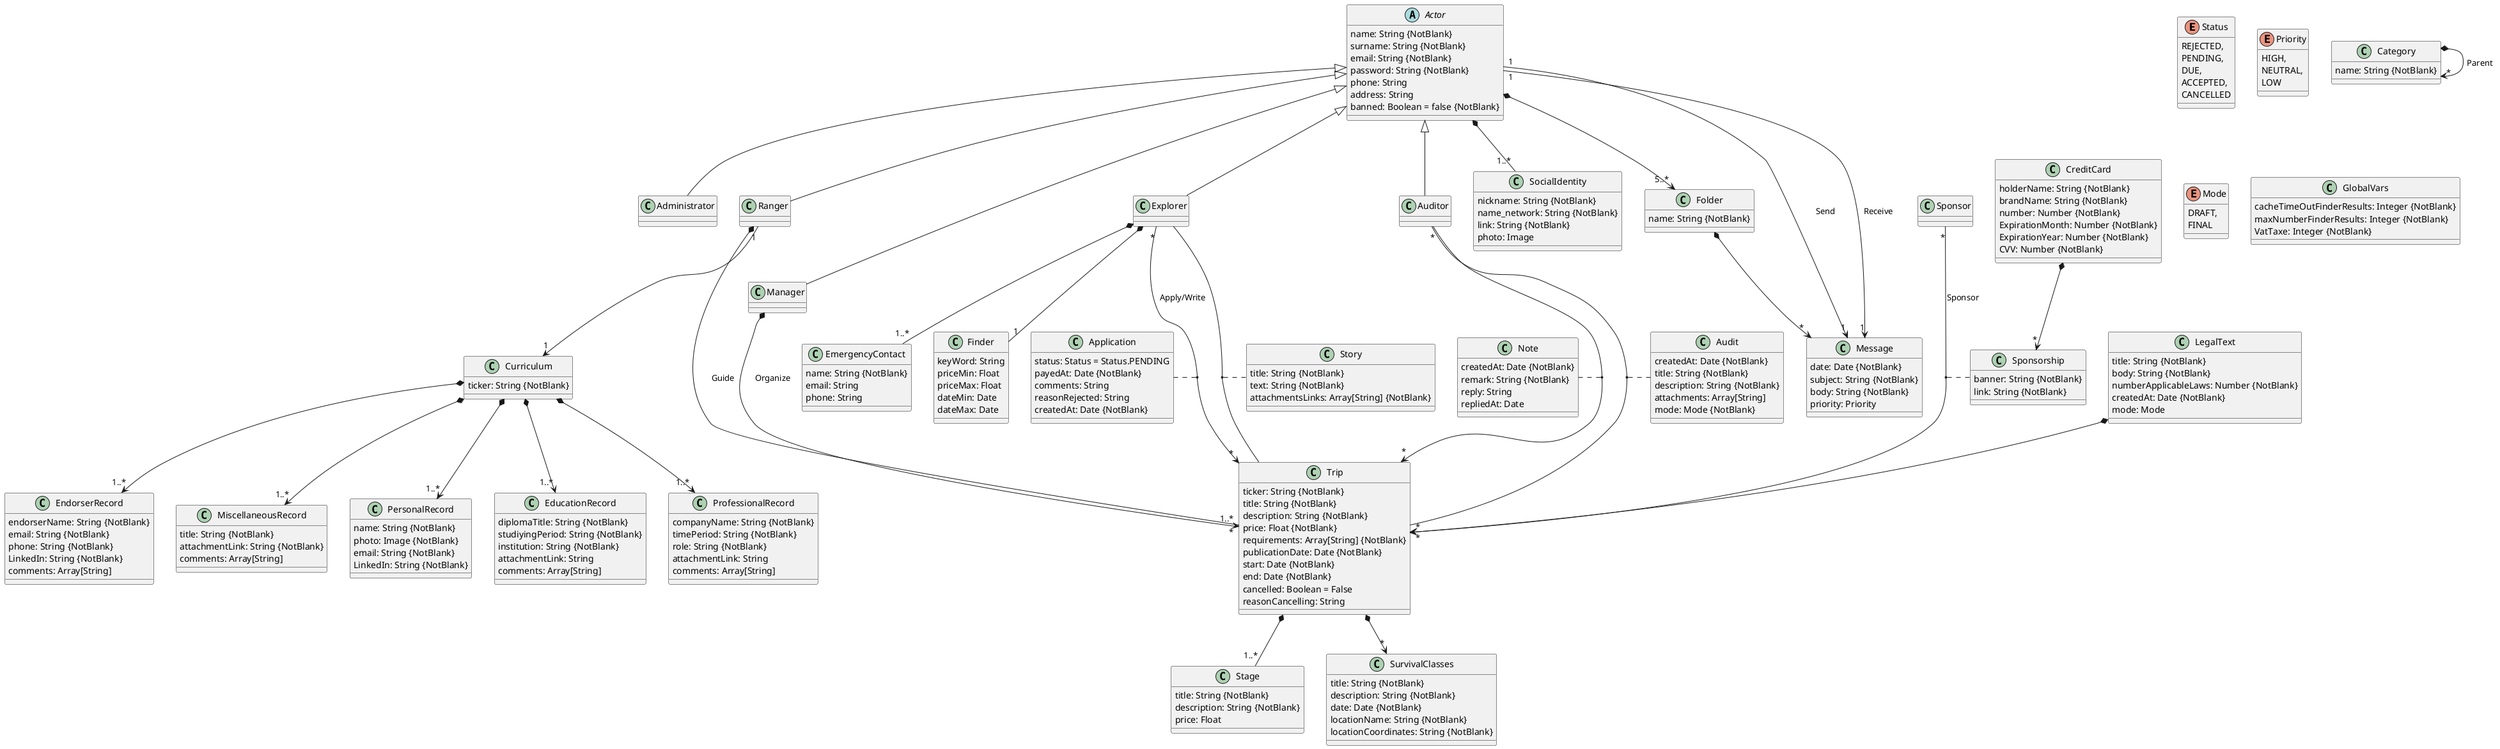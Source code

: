 @startuml Class Diagram
Enum Status {
  REJECTED,
  PENDING,
  DUE,
  ACCEPTED,
  CANCELLED
}

Enum Priority {
    HIGH,
    NEUTRAL,
    LOW
}

Enum Mode {
    DRAFT,
    FINAL
}

Abstract Actor {
  name: String {NotBlank}
  surname: String {NotBlank}
  email: String {NotBlank}
  password: String {NotBlank}
  phone: String
  address: String
  banned: Boolean = false {NotBlank}
}

Class Administrator

Class Manager

Class Ranger

Class Explorer

Class Auditor

Class Sponsor

Class SocialIdentity {
    nickname: String {NotBlank}
    name_network: String {NotBlank}
    link: String {NotBlank}
    photo: Image
}

Class EmergencyContact {
    name: String {NotBlank}
    email: String
    phone: String
}

Class Message {
    date: Date {NotBlank}
    subject: String {NotBlank}
    body: String {NotBlank}
    priority: Priority
}

Class Folder {
    name: String {NotBlank}
}

Class Trip {
  ticker: String {NotBlank}
  title: String {NotBlank}
  description: String {NotBlank}
  price: Float {NotBlank}
  requirements: Array[String] {NotBlank}
  publicationDate: Date {NotBlank}
  start: Date {NotBlank}
  end: Date {NotBlank}
  cancelled: Boolean = False
  reasonCancelling: String
}

Class LegalText {
    title: String {NotBlank}
    body: String {NotBlank}
    numberApplicableLaws: Number {NotBlank}
    createdAt: Date {NotBlank}
    mode: Mode
}

Class Stage {
  title: String {NotBlank}
  description: String {NotBlank}
  price: Float
}

Class Category {
    name: String {NotBlank}
}

Class Application {
  status: Status = Status.PENDING
  payedAt: Date {NotBlank}
  comments: String
  reasonRejected: String
  createdAt: Date {NotBlank}
}

Class CreditCard {
    holderName: String {NotBlank}
    brandName: String {NotBlank}
    number: Number {NotBlank}
    ExpirationMonth: Number {NotBlank}
    ExpirationYear: Number {NotBlank}
    CVV: Number {NotBlank}
}

Class Curriculum {
    ticker: String {NotBlank}
}

Class PersonalRecord {
    name: String {NotBlank}
    photo: Image {NotBlank}
    email: String {NotBlank}
    LinkedIn: String {NotBlank}
}

Class EducationRecord {
    diplomaTitle: String {NotBlank}
    studiyingPeriod: String {NotBlank}
    institution: String {NotBlank}
    attachmentLink: String
    comments: Array[String]
}

Class ProfessionalRecord {
    companyName: String {NotBlank}
    timePeriod: String {NotBlank}
    role: String {NotBlank}
    attachmentLink: String
    comments: Array[String]
}

Class EndorserRecord {
    endorserName: String {NotBlank}
    email: String {NotBlank}
    phone: String {NotBlank}
    LinkedIn: String {NotBlank}
    comments: Array[String]
}

Class MiscellaneousRecord {
    title: String {NotBlank}
    attachmentLink: String {NotBlank}
    comments: Array[String]
}

Class Finder {
    keyWord: String
    priceMin: Float
    priceMax: Float
    dateMin: Date
    dateMax: Date
}

Class Note {
    createdAt: Date {NotBlank}
    remark: String {NotBlank}
    reply: String
    repliedAt: Date
}

Class Audit {
    createdAt: Date {NotBlank}
    title: String {NotBlank}
    description: String {NotBlank}
    attachments: Array[String]
    mode: Mode {NotBlank}
}

Class Sponsorship {
    banner: String {NotBlank}
    link: String {NotBlank}
}

Class GlobalVars {
    cacheTimeOutFinderResults: Integer {NotBlank}
    maxNumberFinderResults: Integer {NotBlank}
    VatTaxe: Integer {NotBlank}
}

Class SurvivalClasses {
    title: String {NotBlank}
    description: String {NotBlank}
    date: Date {NotBlank}
    locationName: String {NotBlank}
    locationCoordinates: String {NotBlank}
}

Class Story {
    title: String {NotBlank}
    text: String {NotBlank}
    attachmentsLinks: Array[String] {NotBlank}
}

Actor <|-- Administrator
Actor <|-- Manager
Actor <|-- Explorer
Actor <|-- Ranger
Actor <|-- Auditor
Trip *-- "1..*" Stage
Manager *--> "*" Trip: Organize
Explorer "*" --> "*" Trip: Apply/Write
(Explorer, Trip).. Application
Explorer *-- "1" Finder
Actor "1" --> "1" Message: Send
Actor "1" --> "1" Message: Receive
Actor *-- "1..*" SocialIdentity
Explorer *-- "1..*" EmergencyContact
Ranger *-- "1..*" Trip: Guide
LegalText *--> "*" Trip
Category *--> "*" Category: Parent
Folder *--> "*" Message
Actor *--> "5..*" Folder
Ranger "1" --> "1" Curriculum
Curriculum *--> "1..*" PersonalRecord
Curriculum *--> "1..*" EducationRecord
Curriculum *--> "1..*" ProfessionalRecord
Curriculum *--> "1..*" EndorserRecord
Curriculum *--> "1..*" MiscellaneousRecord
Auditor "*" --> "*" Trip
(Auditor, Trip).. Note
(Auditor, Trip).. Audit
Sponsor "*" --> "*" Trip: Sponsor
(Sponsor , Trip) .. Sponsorship
CreditCard *--> "*" Sponsorship
Trip *--> "*" SurvivalClasses
(Explorer, Trip).. Story

@enduml
